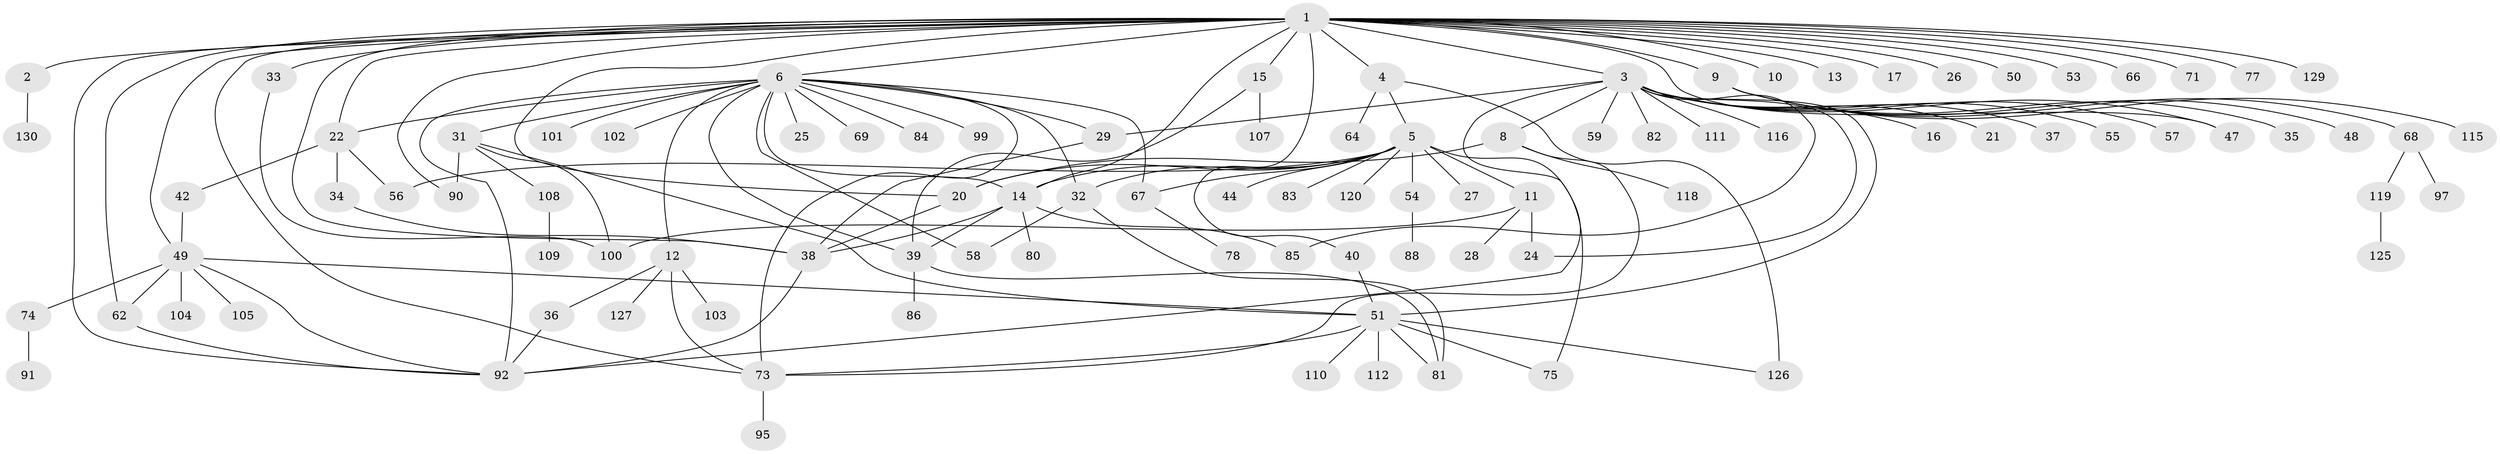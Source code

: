 // original degree distribution, {25: 0.007692307692307693, 2: 0.2153846153846154, 15: 0.007692307692307693, 4: 0.06923076923076923, 6: 0.023076923076923078, 16: 0.007692307692307693, 8: 0.015384615384615385, 1: 0.49230769230769234, 5: 0.038461538461538464, 7: 0.023076923076923078, 10: 0.007692307692307693, 3: 0.08461538461538462, 11: 0.007692307692307693}
// Generated by graph-tools (version 1.1) at 2025/41/03/06/25 10:41:47]
// undirected, 97 vertices, 137 edges
graph export_dot {
graph [start="1"]
  node [color=gray90,style=filled];
  1 [super="+7"];
  2;
  3 [super="+18"];
  4;
  5 [super="+23"];
  6 [super="+19"];
  8 [super="+114"];
  9 [super="+79"];
  10;
  11 [super="+117"];
  12 [super="+72"];
  13 [super="+70"];
  14;
  15 [super="+121"];
  16;
  17;
  20 [super="+43"];
  21;
  22 [super="+30"];
  24 [super="+45"];
  25;
  26;
  27 [super="+89"];
  28;
  29;
  31;
  32 [super="+46"];
  33 [super="+87"];
  34 [super="+60"];
  35;
  36 [super="+52"];
  37;
  38 [super="+106"];
  39 [super="+41"];
  40 [super="+96"];
  42;
  44;
  47;
  48;
  49 [super="+128"];
  50;
  51 [super="+63"];
  53 [super="+123"];
  54;
  55 [super="+124"];
  56 [super="+61"];
  57;
  58;
  59;
  62 [super="+65"];
  64;
  66;
  67;
  68 [super="+93"];
  69;
  71;
  73 [super="+76"];
  74;
  75;
  77;
  78;
  80;
  81 [super="+113"];
  82;
  83;
  84;
  85 [super="+94"];
  86;
  88;
  90;
  91;
  92 [super="+98"];
  95;
  97;
  99;
  100;
  101;
  102;
  103;
  104;
  105;
  107;
  108;
  109;
  110;
  111;
  112;
  115;
  116;
  118;
  119 [super="+122"];
  120;
  125;
  126;
  127;
  129;
  130;
  1 -- 2;
  1 -- 3;
  1 -- 4;
  1 -- 6;
  1 -- 9;
  1 -- 10;
  1 -- 13;
  1 -- 14;
  1 -- 15;
  1 -- 22;
  1 -- 26;
  1 -- 33;
  1 -- 38;
  1 -- 40;
  1 -- 47;
  1 -- 49 [weight=2];
  1 -- 50;
  1 -- 62;
  1 -- 66;
  1 -- 71;
  1 -- 73;
  1 -- 77;
  1 -- 90;
  1 -- 129;
  1 -- 17;
  1 -- 20;
  1 -- 53;
  1 -- 92;
  2 -- 130;
  3 -- 8;
  3 -- 16;
  3 -- 24;
  3 -- 29;
  3 -- 37;
  3 -- 47;
  3 -- 55;
  3 -- 57;
  3 -- 59;
  3 -- 82;
  3 -- 85;
  3 -- 111;
  3 -- 116;
  3 -- 51;
  3 -- 21;
  3 -- 92;
  4 -- 5;
  4 -- 64;
  4 -- 126;
  5 -- 11;
  5 -- 32;
  5 -- 56 [weight=2];
  5 -- 67;
  5 -- 75;
  5 -- 44;
  5 -- 14;
  5 -- 83;
  5 -- 54;
  5 -- 120;
  5 -- 27;
  5 -- 20;
  6 -- 12;
  6 -- 14;
  6 -- 22;
  6 -- 25;
  6 -- 29;
  6 -- 31;
  6 -- 32;
  6 -- 58;
  6 -- 67;
  6 -- 73;
  6 -- 84;
  6 -- 101;
  6 -- 102;
  6 -- 99;
  6 -- 69;
  6 -- 39;
  6 -- 92;
  8 -- 73;
  8 -- 20;
  8 -- 118;
  9 -- 35;
  9 -- 48;
  9 -- 68;
  9 -- 115;
  11 -- 28;
  11 -- 100;
  11 -- 24;
  12 -- 36;
  12 -- 103;
  12 -- 127;
  12 -- 73;
  14 -- 38;
  14 -- 80;
  14 -- 85;
  14 -- 39;
  15 -- 39;
  15 -- 107;
  20 -- 38;
  22 -- 34;
  22 -- 42;
  22 -- 56;
  29 -- 38;
  31 -- 51;
  31 -- 90;
  31 -- 100;
  31 -- 108;
  32 -- 58;
  32 -- 81;
  33 -- 100;
  34 -- 38;
  36 -- 92;
  38 -- 92;
  39 -- 81;
  39 -- 86;
  40 -- 51;
  42 -- 49;
  49 -- 51;
  49 -- 74;
  49 -- 104;
  49 -- 105;
  49 -- 92;
  49 -- 62;
  51 -- 73;
  51 -- 75;
  51 -- 81;
  51 -- 110;
  51 -- 112;
  51 -- 126;
  54 -- 88;
  62 -- 92;
  67 -- 78;
  68 -- 97;
  68 -- 119;
  73 -- 95;
  74 -- 91;
  108 -- 109;
  119 -- 125;
}
